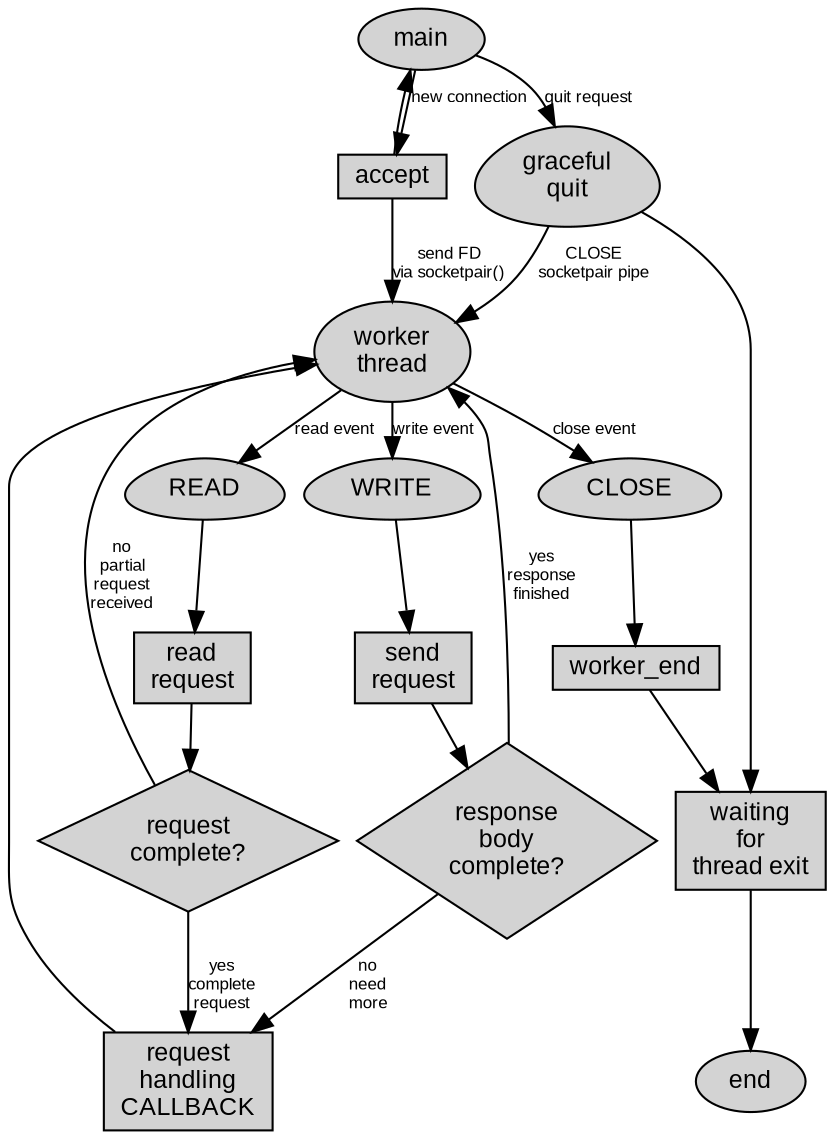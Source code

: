 digraph {
	graph [ranksep=0.25, fontname=Arial, nodesep=0.125];
	node [fontname=Arial, style=filled, height=0, width=0, shape=box, fontcolor=black, fontsize=12];
	edge [fontname=Arial, fontsize=8];
        
        main [shape=ellipse];

        main -> accept [label="new connection"];
        
        accept -> worker [label="send FD\nvia socketpair()"];
        accept -> main;

        main -> quit [label="quit request"];

        quit [shape=egg, label="graceful\nquit"]
        quit -> worker [label="CLOSE\nsocketpair pipe"];

        quit -> join;
        
        join [label="waiting\nfor\nthread exit"];

        join -> end;
        end [shape=ellipse];
        
        worker [shape=ellipse label="worker\nthread"];

        worker -> ev_read [label="read event"]
        worker -> ev_write [label="write event"]
        worker -> ev_close [label="close event"]
        
        ev_read [shape=egg, label="READ"];
        ev_write [shape=egg, label="WRITE"];
        ev_close [shape=egg, label="CLOSE"];
        
        
        ev_read -> req_read;
        req_read [label="read\nrequest"];
        req_read -> rcomplete_p

        rcomplete_p [shape=diamond, label="request\ncomplete?"]
        rcomplete_p -> worker [label="no\npartial\nrequest\nreceived"]
        rcomplete_p -> callback [label="yes\ncomplete\nrequest"]

        callback [label="request\nhandling\nCALLBACK"];
        callback -> worker

        ev_write -> rsp_write;
        rsp_write [label="send\nrequest"];
        rsp_write -> wcomplete_p;

        wcomplete_p [shape=diamond, label="response\nbody\ncomplete?"];

        wcomplete_p -> callback [label="no\nneed\nmore"]
        wcomplete_p -> worker [label="yes\nresponse\nfinished"];

        ev_close -> worker_end;
        worker_end -> join;
}
